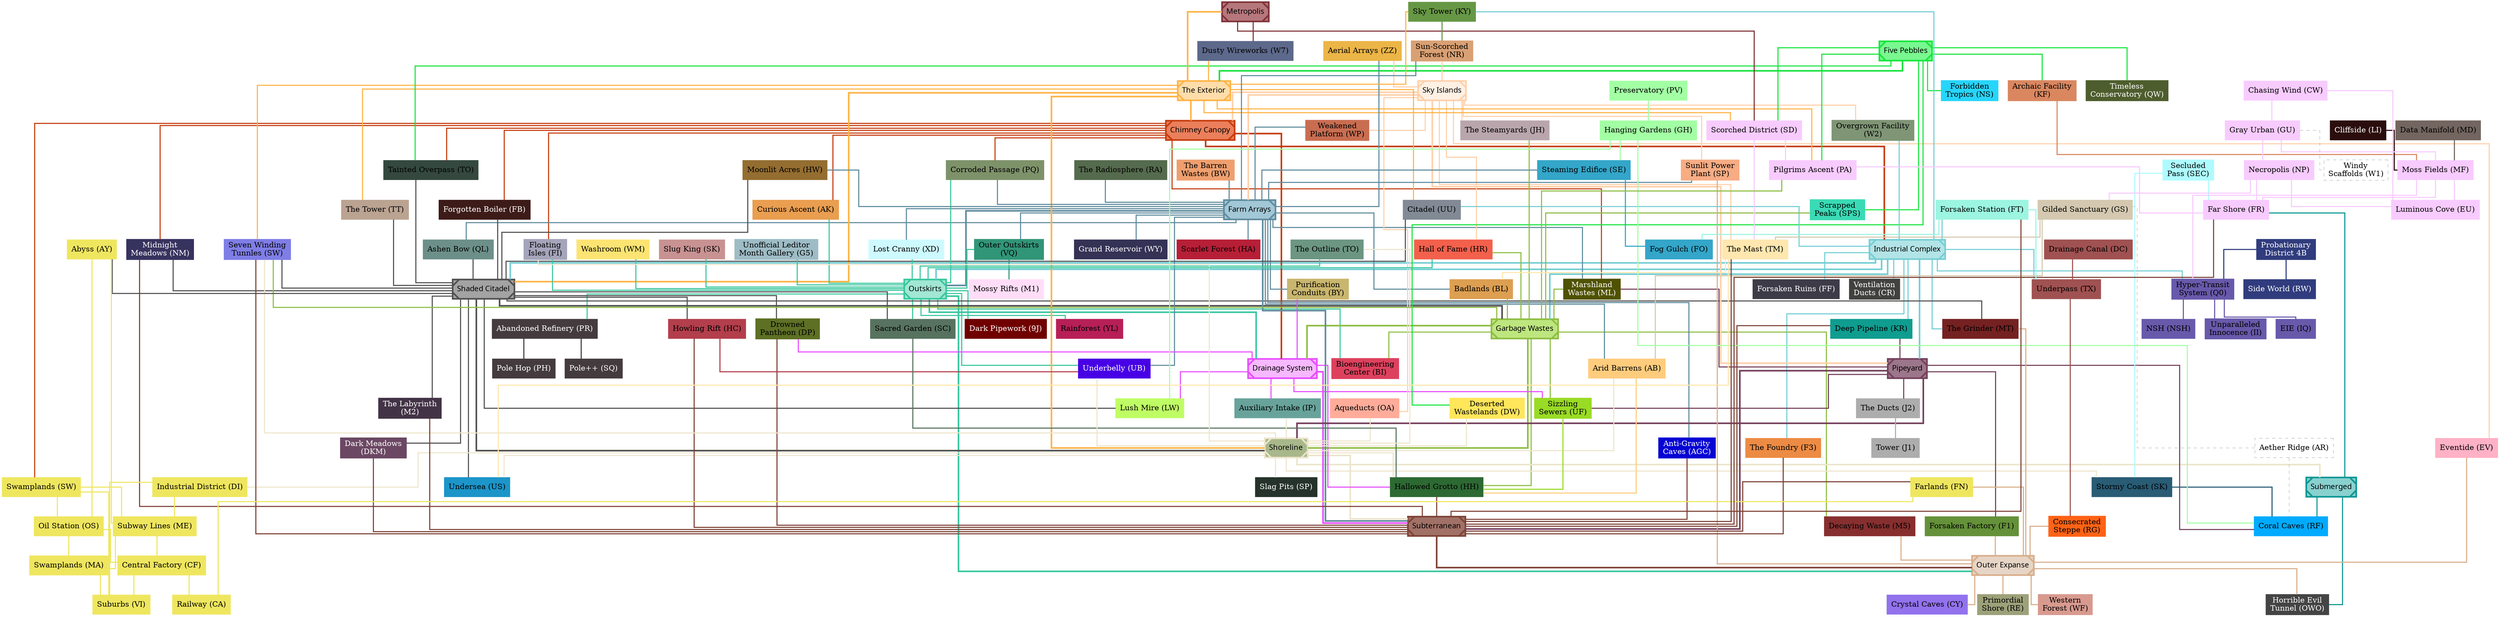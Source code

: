 strict digraph G {
    edge[dir=none]
    node[shape=rect style=filled]
    splines=ortho

    subgraph VanillaRegions {
        node[ penwidth=3 style="filled, diagonals" fontname="Impact" ]
        SU [label="Outskirts" color="#38C79E" fillcolor="#a1e7d3"]
        HI [label="Industrial Complex" color="#75CED5" fillcolor="#b2e4e7"]
        GW [label="Garbage Wastes" color="#8DBD42" fillcolor="#bee67f"]
        SH [label="Shaded Citadel" color="#515151" fillcolor="#a3a3a3"]
        SL [label="Shoreline" color="#EDE5CC" fillcolor="#A8B88B"]
        CC [label="Chimney Canopy" color="#C53D0F" fillcolor="#eb7f5b"]
        DS [label="Drainage System" color="#E84DFF" fillcolor="#f6b8ff"]
        LF [label="Farm Arrays" color="#608C9E" fillcolor="#a2c7d6"]
        SI [label="Sky Islands" color="#FFD0AA" fillcolor="#fff0e4"]
        UW [label="The Exterior" color="#FFB447" fillcolor="#ffddaa"]
        SS [label="Five Pebbles" color="#19E53F" fillcolor="#79f890"]
        SB [label="Subterranean" color="#7D4236" fillcolor="#a17167"]
        VS [label="Pipeyard" color="#75405C" fillcolor="#9c768a"]
        MS [label="Submerged" color="#0B9793" fillcolor="#89d1cf"]
        OE [label="Outer Expanse" color="#D8AE8A" fillcolor="#e6d5c6"]
        LC [label="Metropolis" color="#7F3339" fillcolor="#b6777c"]

        // Van2VanConnections --------
        edge[penwidth=3]


        //level 0
            //SS
            SS -> UW [color="#19E53F"]//;0.5:#FFB447"]
            //LC
        LC -> UW [color="#FFB447"]//;0.5:#7F3339"]

        //level 1
            //SI
        SI -> CC [color="#FFD0AA"]//;0.5:#C53D0F"]
        SI -> LF [color="#FFD0AA"]//;0.5:#608C9E"]
        SI -> VS [color="#FFD0AA"]//;0.5:#75405C"]
            //UW
        UW -> CC [color="#FFB447"]//;0.5:#C53D0F"]
        UW -> SH [color="#FFB447"]//;0.5:#515151"]
        UW -> SL [color="#FFB447"]//;0.5:#515151"]

        //level 2
            //CC
        CC -> HI [color="#C53D0F"]//;0.5:#75CED5"]
        CC -> DS [color="#C53D0F"]//;0.5:#E84DFF"]
        
        //level 3
            //HI
        HI -> SH [color="#75CED5"]//;0.5:#515151"]
        HI -> SU [color="#75CED5"]//;0.5:#38C79E"]
        HI -> VS [color="#75CED5"]//;0.5:#75405C"]
        HI -> GW [color="#75CED5"]//;0.5:#8DBD42"]

        //level 4
            //SH
        SH -> SL [color="#515151"]//;0.5:#EDE5CC"]
        SH -> GW [color="#515151"]//;0.5:#8DBD42"]
            //LF
        LF -> SU [color="#608C9E"]//;0.5:#38C79E"]
        LF -> SB [color="#608C9E"]//;0.5:#7D4236"] 

        //level 5
            //SU
        SU -> DS [color="#38C79E"]//;0.5:#E84DFF"]
        SU -> OE [color="#38C79E"]//;0.5:#D8AE8A"]
            //VS
        VS -> SL [color="#75405C"]//;0.5:#EDE5CC"]
        VS -> SB [color="#75405C"]//;0.5:#7D4236"]
            //GW
        GW -> DS [color="#8DBD42"]//;0.5:#E84DFF"] // or reverse
        GW -> SL [color="#8DBD42"]//;0.5:#EDE5CC"]

        //level 6
            //DS
        DS -> SB [color="#E84DFF"]//;0.5:#7D4236"]
            //SL
        SL -> SB [color="#EDE5CC"]//;0.5:#7D4236"]
        SL -> MS [color="#EDE5CC"]//;0.5:#0B9793"]

        //level 7
            //SB
        SB -> OE [color="#7D4236"]//;0.5:#D8AE8A"]

    }

    subgraph ModdedRegions {
        ZZ [label="Aerial Arrays (ZZ)" color="#ecb547"]
        OA [label="Aqueducts (OA)" color="#ffac9a"]
        KF [label="Archaic Facility\n(KF)" color="#da8760"]
        AB [label="Arid Barrens (AB)" color="#ffcc7d"]
        BL [label="Badlands (BL)" color="#dd9f51"]
        BI [label="Bioengineering\nCenter (BI)" color="#dd415e"]
        UU [label="Citadel (UU)" color="#818a95"]
        RF [label="Coral Caves (RF)" color="#00abff"]
        PQ [label="Corroded Passage (PQ)" color="#7e926a"]
        CY [label="Crystal Caves (CY)" color="#9272ed"]
        AK [label="Curious Ascent (AK)" color="#e99e50"]
        DKM [label="Dark Meadows\n(DKM)" color="#6b4763" fontcolor="#ffffff"]
        "9J" [label="Dark Pipework (9J)" color="#700000" fontcolor="#ffffff"]
        KR [label="Deep Pipeline (KR)" color="#0f9d90"]
        DW [label="Deserted\nWastelands (DW)" color="#ffe65b"]
        DP [label="Drowned\nPantheon (DP)" color="#5d7024"]
        W7 [label="Dusty Wireworks (W7)" color="#5d698b"]
        EV [label="Eventide (EV)" color="#ffb1c6"]
        NS [label="Forbidden\nTropics (NS)" color="#27d5fb"]
        FB [label="Forgotten Boiler (FB)" color="#3d1b18" fontcolor="#ffffff"]
        F1 [label="Forsaken Factory (F1)" color="#649139"]
        FF [label="Forsaken Ruins (FF)" color="#3d3b48" fontcolor="#ffffff"]
        GS [label="Gilded Sanctuary (GS)" color="#d4c9b0"]
        WY [label="Grand Reservoir (WY)" color="#343255" fontcolor="#ffffff"]
        HH [label="Hallowed Grotto (HH)" color="#2d6933"]
        HC [label="Howling Rift (HC)" color="#b33e4c"]
        XD [label="Lost Cranny (XD)" color="#cdfaff"]
        WM [label="Washroom (WM)" color="#fce473"]
        LW [label="Lush Mire (LW)" color="#bffd64"]
        ML [label="Marshland\nWastes (ML)" color="#4f5200" fontcolor="#ffffff"]
        NM [label="Midnight\nMeadows (NM)" color="#37335f" fontcolor="#ffffff"]
        HW [label="Moonlit Acres (HW)" color="#946d30"]
        VQ [label="Outer Outskirts\n(VQ)" color="#319578"]
        W2 [label="Overgrown Facility\n(W2)" color="#7f9575"]
        RE [label="Primordial\nShore (RE)" color="#9da179"]
        BY [label="Purification\nConduits (BY)" color="#c9b66e"]
        YL [label="Rainforest (YL)" color="#b71f57"]
        SC [label="Sacred Garden (SC)" color="#57735f"]
        HA [label="Scarlet Forest (HA)" color="#b71f37"]
        SPS [label="Scrapped\nPeaks (SPS)" color="#3adab5"]
        SEC [label="Secluded\nPass (SEC)" color="#aefbff"]
        UF [label="Sizzling\nSewers (UF)" color="#99db25"]
        KY [label="Sky Tower (KY)" color="#669745"]
        SP2 [label="Slag Pits (SP)" color="#25332b" fontcolor="#ffffff"]
        SK2 [label="Slug King (SK)" color="#c99292"]
        SK [label="Stormy Coast (SK)" color="#295c75"]
        NR [label="Sun-Scorched\nForest (NR)" color="#d9a073"]
        SP [label="Sunlit Power\nPlant (SP)" color="#f7ac83"]
        TO2 [label="Tainted Overpass (TO)" color="#34483f"]
        MT [label="The Grinder (MT)" color="#752121"]
        TO [label="The Outline (TO)" color="#6c9682"]
        RA [label="The Radiosphere (RA)" color="#556b4d"]
        JH [label="The Steamyards (JH)" color="#b9a6ac"]
        TT [label="The Tower (TT)" color="#bba392"]
        QW [label="Timeless\nConservatory (QW)" color="#4e5d2d" fontcolor="#ffffff"]
        UB [label="Underbelly (UB)" color="#4700e5" fontcolor="#ffffff"]
        US [label="Undersea (US)" color="#1c95c9"]
        CR [label="Ventilation\nDucts (CR)" color="#41413f" fontcolor="#ffffff"]
        WP [label="Weakened\nPlatform (WP)" color="#c96d51"]
        F3 [label="The Foundry (F3)" color="#ed8b44"]
        FI [label="Floating\nIsles (FI)" color="#a4a5ba"]
        SW1 [label="Seven Winding\nTunnles (SW)" color="#7f7ee6"]
        IP [label="Auxiliary Intake (IP)" color="#68a39b"]
        M5 [label="Decaying Waste (M5)" color="#872f2f"]
        M1 [label="Mossy Rifts (M1)" color="#ffddf9"]
        RG [label="Consecrated\nSteppe (RG)" color="#ff6215"]
        MD [label="Data Manifold (MD)" color="#73655f"]
        QL [label="Ashen Bow (QL)" color="#6c9089"]
        WF [label="Western\nForest (WF)" color="#d89a8f"]
        OWO [label="Horrible Evil\nTunnel (OWO)" color="#444444" fontcolor="#ffffff"]
        LI [label="Cliffside (LI)" color="#2b0d0d" fontcolor="#ffffff"]
        M2 [label="The Labyrinth\n(M2)" color="#433346" fontcolor="#ffffff"] 
        AGC [label="Anti-Gravity\nCaves (AGC)" color="#0604d3" fontcolor="#ffffff"] 
        HR [label="Hall of Fame (HR)" color="#f3604c"]
        G5 [label="Unofficial Leditor\nMonth Gallery (G5)" color="#9ebcc5"]
        BW [label="The Barren\nWastes (BW)" color="#ef9f6e"]

        //lost pipeways
        J1 [label="Tower (J1)" color="#adadad"]
        J2 [label="The Ducts (J2)" color="#adadad"]

        //Polehop
        node[style="filled" color="#443b3e" fontcolor="#ffffff"]
        PH [label="Pole Hop (PH)"]
        PR [label="Abandoned Refinery (PR)"]
        SQ [label="Pole++ (SQ)"]

        //Global Hyper-Transit System / 4B
        node[color="#6859ab" fontcolor=black]
        Q0 [label="Hyper-Transit\nSystem (Q0)"]
        IQ [label="EIE (IQ)"]
        NSH [label="NSH (NSH)"]//6a9d5c
        II [label="Unparalleled\nInnocence (II)"]
        node[color="#303C7D"]
        "4B" [label="Probationary\nDistrict 4B" fontcolor="#ffffff"]
        RW [label="Side World (RW)" fontcolor="#ffffff"]

        //Gardens
        node[color="#A3FFA4"]
        GH [label="Hanging Gardens (GH)"]
        PV [label="Preservatory (PV)"]
        
        //Old New Horizons
        node[color="#EFE65F"]
        FN [label="Farlands (FN)"]
        CA [label="Railway (CA)"]
        CF [label="Central Factory (CF)"]
        VI [label="Suburbs (VI)"]
        MA [label="Swamplands (MA)"]
        OS [label="Oil Station (OS)"]
        ME [label="Subway Lines (ME)"]
        AY [label="Abyss (AY)"]
        SW [label="Swamplands (SW)"]
        DI [label="Industrial District (DI)"]

        //Shrouded Assembly
        node[color="#33A6C9"]
        FO [label="Fog Gulch (FO)"]
        SE [label="Steaming Edifice (SE)"]
        //LH [label="Lunar Byway (LH)"]

        //Sunlit Trail
        node[color="#F8CBFF"]
        SD [label="Scorched District (SD)"]
        PA [label="Pilgrims Ascent (PA)"]
        FR [label="Far Shore (FR)"]
        MF [label="Moss Fields (MF)"]
        CW [label="Chasing Wind (CW)"]
        GU [label="Gray Urban (GU)"]
        NP [label="Necropolis (NP)"]
        EU [label="Luminous Cove (EU)"]

        //Hub Regions
        FT [label="Forsaken Station (FT)" color="#9cf5e0"]
        TM [label="The Mast (TM)" color="#FFE7AF"]
        TX [label="Underpass (TX)" color="#a05151"]
        DC [label="Drainage Canal (DC)" color="#a05151"]
    }
  
    subgraph Van2ModConnections {
        edge[color="",penwidth=2]

        VS -> J2 [color="#75405C"]

        SI -> HR [color="#FFD0AA"]
        HR -> SU [color="#38C79E"]
        HR -> GW [color="#8DBD42"]
        G5 -> SU [color="#38C79E"]

        BW -> LF [color="#608C9E"]

        WM -> SU [color="#38C79E"]

        LF -> AGC [color="#608C9E"]
        AGC -> SB [color="#7D4236"]

        SH -> M2 [color="#515151"]
        M2 -> SB [color="#7D4236"]

        SU -> PR [color="#38C79E"]

        OE -> WF [color="#D8AE8A"]

        LF -> QL [color="#608C9E"]
        QL -> SH [color="#515151"]

        FN -> SB [color="#7D4236"]
        FN -> OE [color="#D8AE8A"]
        AY -> SH [color="#515151"]
        CC -> SW [color="#C53D0F"]
        SL -> DI [color="#EDE5CC"]

        SS -> KF [color="#19E53F"]
        SS -> QW [color="#19E53F"]
        SS -> NS [color="#19E53F"]
        SL -> SK [color="#EDE5CC"]
        SE -> LF [color="#608C9E"]
        HI -> Q0 [color="#75CED5"]
        OE -> CY [color="#D8AE8A"]
        SU -> "9J" [color="#38C79E"]
        HI -> FF [color="#75CED5"]
        LF -> WY [color="#608C9E"]
        OE -> RE [color="#D8AE8A"]
        SU -> YL [color="#38C79E"]
        LF -> HA [color="#608C9E"]
        SL -> SP2 [color="#EDE5CC"]
        SK2 -> SU [color="#38C79E"]
        HI -> CR [color="#75CED5"]

        CC -> FI [color="#C53D0F"]
        FI -> SU [color="#38C79E"]
        FI -> SL [color="#EDE5CC"]

        HI -> F3 [color="#75CED5"]
        F3 -> SB [color="#7D4236"]

        SI -> WP [color="#FFD0AA"]
        WP -> LF [color="#608C9E"]

        UB -> SL [color="#EDE5CC"]
        SU -> UB [color="#38C79E"]
        LF -> UB [color="#608C9E"]

        UW -> TT [color="#FFB447"]
        TT -> SH [color="#515151"]

        RA -> LF [color="#608C9E"]
        SI -> JH [color="#FFD0AA"]
        JH -> GW [color="#8DBD42"]

        RG -> OE [color="#D8AE8A"]

        IP -> SL [color="#EDE5CC"]
        DS -> IP [color="#E84DFF"]

        GW -> M5 [color="#8DBD42"]
        M5 -> OE [color="#D8AE8A"]

        SW1 -> GW [color="#8DBD42"]
        SW1 -> SB [color="#7D4236"]
        SW1 -> SH [color="#515151"]
        SW1 -> SL [color="#EDE5CC"]
        UW -> SW1 [color="#FFB447"]

        MT -> OE [color="#D8AE8A"]
        HI -> MT [color="#75CED5"]
        SH -> MT [color="#515151"]

        TO -> SU [color="#38C79E"]
        TO -> SL [color="#EDE5CC"]

        SS -> TO2 [color="#19E53F"]
        CC -> TO2 [color="#C53D0F"]
        TO2 -> SH [color="#515151"]

        SI -> SP [color="#FFD0AA"]
        SP -> OE [color="#D8AE8A"]
        SP -> LF [color="#608C9E"]

        KY -> HI [color="#75CED5"]
        KY -> UW [color="#FFB447"]

        NR -> SI [color="#FFD0AA"]
        NR -> LF [color="#608C9E"]

        SS -> SPS [color="#19E53F"]
        SPS -> GW [color="#8DBD42"]

        LF -> BY [color="#608C9E"]
        BY -> DS [color="#E84DFF"]

        SI -> W2 [color="#FFD0AA"]
        W2 -> HI [color="#75CED5"]

        LF -> VQ [color="#608C9E"]
        VQ -> SU [color="#38C79E"]

        HW -> LF [color="#608C9E"]
        HW -> SH [color="#515151"]

        CC -> NM [color="#C53D0F"]
        NM -> SH [color="#515151"]
        NM -> SB [color="#7D4236"]
        
        CC -> ML [color="#C53D0F"]
        LF -> ML [color="#608C9E"]
        ML -> GW [color="#8DBD42"]
        ML -> VS [color="#75405C"]

        LF -> XD [color="#608C9E"]
        XD -> SU [color="#38C79E"]

        SH -> HC [color="#515151"]
        HC -> SB [color="#7D4236"]

        F1 -> OE [color="#D8AE8A"]
        VS -> F1 [color="#75405C"]

        CC -> FB [color="#C53D0F"]
        FB -> SH [color="#515151"]

        SI -> EV [color="#FFD0AA"]
        EV -> OE [color="#D8AE8A"]

        LC -> W7 [color="#7F3339"]
        W7 -> UW [color="#FFB447"]

        SH -> DP [color="#515151"]
        DP -> DS [color="#E84DFF"]
        DP -> SB [color="#7D4236"]

        SS -> DW [color="#19E53F"]
        DW -> SL [color="#EDE5CC"]

        HI -> KR [color="#75CED5"]
        KR -> VS [color="#75405C"]
        KR -> SB [color="#7D4236"]

        SH -> DKM [color="#515151"]
        DKM -> SB [color="#7D4236"]

        CC -> AK [color="#C53D0F"]
        AK -> SU [color="#38C79E"]

        CC -> PQ [color="#C53D0F"]
        PQ -> SU [color="#38C79E"]
        PQ -> LF [color="#608C9E"]

        UW -> UU [color="#FFB447"]
        UU -> HI [color="#75CED5"]
        UU -> SH [color="#515151"]

        SU -> BI [color="#38C79E"]
        GW -> BI [color="#8DBD42"]

        SI -> OA [color="#FFD0AA"]
        OA -> SL [color="#EDE5CC"]

        ZZ -> SI [color="#FFD0AA"]
        ZZ -> LF [color="#608C9E"]

        HI -> TX [color="#75CED5"]

        FT -> HI [color="#75CED5"]
        FT -> SB [color="#7D4236"]
        
        DS -> LW [color="#E84DFF"]
        SH -> LW [color="#515151"]

        LF -> BL [color="#608C9E"]
        BL -> GW [color="#8DBD42"]

        SL -> US [color="#EDE5CC"]
        SH -> US [color="#515151"]

        SI -> TM [color="#FFD0AA"]
        TM -> SB [color="#7D4236"]

        SU -> SC [color="#38C79E"]
        SH -> SC [color="#515151"]

        AB -> SL [color="#EDE5CC"]
        LF -> AB [color="#608C9E"]

        MS -> RF [color="#0B9793"]
        VS -> RF [color="#75405C"]

        VS -> UF [color="#75405C"]
        DS -> UF [color="#E84DFF"]
        GW -> UF [color="#8DBD42"]


        //Hallowed Grotto
        DS -> HH [color="#E84DFF"]
        HH -> SB [color="#7D4236"]
        SL -> HH [color="#EDE5CC"]
        DS -> HH [color="#E84DFF"]
        GW -> HH [color="#8DBD42"]

        //Sunlit Trail
        LC -> SD [color="#7F3339"]
        UW -> SD [color="#FFB447"]
        SD -> SS [color="#19E53F"]
        SS -> PA [color="#19E53F"]
        UW -> PA [color="#FFB447"]
        PA -> GW [color="#8DBD42"]
        FR -> SB [color="#7D4236"]
        FR -> MS [color="#0B9793"]
        
    }

    subgraph Mod2ModConnections {
        edge[penwidth=2 color=""]

        //Done
        GS -> { TM AB } [color="#d4c9b0"]
        SEC -> SK [color="#aefbff"]
        SK -> RF [color="#295c75"]
        DC -> TX [color="#a05151"]
        TM -> { BL US } [color="#FFE7AF"]
        KY -> NR [color="#669745"]
        VQ -> M1 [color="#319578"]
        TX -> RG [color="#a05151"]
        MD -> MF [color="#73655f"]
        HC -> UB [color="#b33e4c"]
        MS -> OWO [color="#0B9793"]
        OE -> OWO [color="#D8AE8A"]
        J2 -> J1 [color="#ADADAD"]

        //polehop
        PR -> { PH SQ } [color="#443b3e"] 

        //Hallowed Grotto
        AB -> HH [color="#ffcc7d"]
        SC -> HH [color="#57735f"]
        UF -> HH [color="#99db25"]

        //Old New Horizons
        edge[color="#EFE65F"]
        AY -> { ME OS } 
        ME -> { CF MA }
        OS -> { CF MA }
        CF -> { CA VI }
        MA -> { VI }
        FN -> { CA }
        DI -> { VI ME }
        SW -> { ME VI OS }

        //Shrouded Assembly 
        edge[color="#33A6C9"]
        SE -> FO
        //SE -> { LH }

        //Forsaken Station
        edge[color="#9cf5e0"]
        FT -> FO
        FT -> TX

        //Sunlit Trail
        edge[color="#F8CBFF"]
        CW ->  { GU EU }
        GU -> { MF NP }
        NP -> { EU FR GS }
        KF -> { MF } [color="#da8760"]
        LI -> MF [color="#2b0d0d"]
        MF -> { EU FR }
        SEC -> FR [color="#aefbff"]
        SD -> PA 
        PA -> FR 
        SD -> TM

        //Global Hyper-Transit System / 4B
        edge[color="#6859ab"]
        "4B" -> { Q0 RW } [color="#303C7D"]
        Q0 -> { IQ NSH II }
        MF -> Q0 [color="#F8CBFF"]

        //Gardens
        edge[color="#A3FFA4"]
        PV -> GH
        GH -> LW
        GH -> SE
        GH -> RF

    }

    
    subgraph DontExistYet {
        node[style=dashed,color=grey]
        edge[style=dashed,color=grey]
        AR [label="Aether Ridge (AR)"]
        GS -> AR -> RF
        // MK [label="MK"]
        // MK -> EV
        // VCwip [label="Ventilation\nComplex"]
        // VCwip -> TO
        // MDwip [label="???"]
        // MDwip -> MD
        W1 [label="Windy\nScaffolds (W1)"]
        GU -> W1

        /*         
        //cliffside
        TAR [label="Furnace\nGorge (TAR)"]
        NG [label="No Grand\nIdeas (NG)"]
        WK [label="Darkwater (WK)"]
        { TAR NG } -> LI
        LI -> WK



        ATwip [label="AT"]
        GCwip [label="Galacial Crest"]
        NCwip [label="Northern Canyons"]
        { ATwip GCwip NCwip } -> FT

        FFwip [label="Floating Facility"]
        DCwip [label="?"]
        DCwip -> DC -> FFwip

        TRwip [label="The Root"]
        TX1wip [label="?"]
        TX2wip [label="?"]
        { TX1wip TX2wip } -> TX -> TRwip
        // */

    }

    subgraph fourbtime {
        //edge[constraint=false,color=lightgrey,style=dashed,penwidth=0.5]
        //"4B" -> { PA, SD, GS, CW, LW, TM, RW, ML, AB, SC, GH, US, SK, RF, HH, UF, FR, MF, II }
        //{ UW, SS, LC, SI, CC, MS, SU, HI, VS, GW, SH, LF, OE, SL, SB, DS } -> "4B"
        //simplified
        //SU -> "4B" [color=lightgrey,style=dashed,penwidth=0.5]
        
    }


  
}